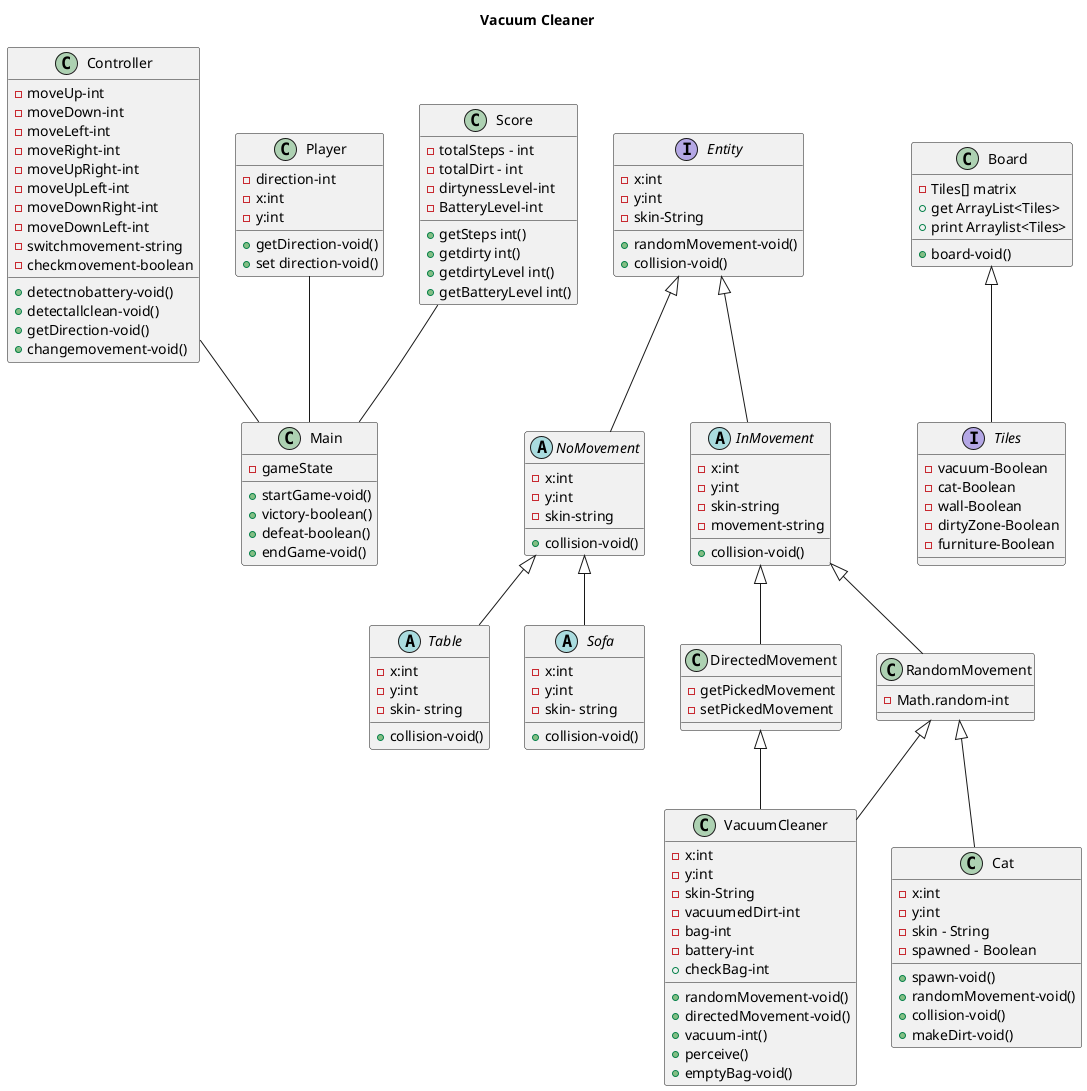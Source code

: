 @startuml
'https://plantuml.com/sequence-diagram
title Vacuum Cleaner
class Main{
		-gameState
		+startGame-void()
		+victory-boolean()
		+defeat-boolean()
		+endGame-void()
}
interface Entity{
       -x:int
       -y:int
       -skin-String
       +randomMovement-void()
       +collision-void()
}
class VacuumCleaner extends RandomMovement{
		-x:int
		-y:int
		-skin-String
		-vacuumedDirt-int
		-bag-int
		-battery-int
		+randomMovement-void()
		+directedMovement-void()
		+vacuum-int()
		+perceive()
		+checkBag-int
		+emptyBag-void()
}
class Cat extends RandomMovement{
		-x:int
		-y:int
		-skin - String
		-spawned - Boolean
		+spawn-void()
		+randomMovement-void()
		+collision-void()
        +makeDirt-void()
}
abstract class Table extends NoMovement{
		-x:int
		-y:int
		-skin- string
		+collision-void()
}
abstract class Sofa extends NoMovement{
		-x:int
		-y:int
		-skin- string
		+collision-void()
}
class Controller {
		-moveUp-int
        -moveDown-int
        -moveLeft-int
        -moveRight-int
        -moveUpRight-int
        -moveUpLeft-int
        -moveDownRight-int
        -moveDownLeft-int
        -switchmovement-string
		-checkmovement-boolean
		+detectnobattery-void()
        +detectallclean-void()
        +getDirection-void()
		+changemovement-void()
}
class DirectedMovement extends InMovement{
	    -getPickedMovement
	    -setPickedMovement
}
class RandomMovement extends InMovement{
	    -Math.random-int
}
class Player {
		-direction-int
		-x:int
		-y:int
		+getDirection-void()
		+set direction-void()
}
class Board{
	    -Tiles[] matrix
        +board-void()
        +get ArrayList<Tiles>
        +print Arraylist<Tiles>
}
interface Tiles extends Board{
		-vacuum-Boolean
		-cat-Boolean
		-wall-Boolean
		-dirtyZone-Boolean
		-furniture-Boolean
}

class Score {
		-totalSteps - int
		-totalDirt - int
		-dirtynessLevel-int
		-BatteryLevel-int
		+getSteps int()
		+getdirty int()
		+getdirtyLevel int()
		+getBatteryLevel int()
}
abstract class NoMovement extends Entity{
		-x:int
		-y:int
		-skin-string
		+collision-void()
}
abstract class InMovement extends Entity{
		-x:int
		-y:int
		-skin-string
		+collision-void()
		-movement-string
}
class VacuumCleaner extends DirectedMovement{
}
Controller -- Main
Player-- Main
Score -- Main
@enduml